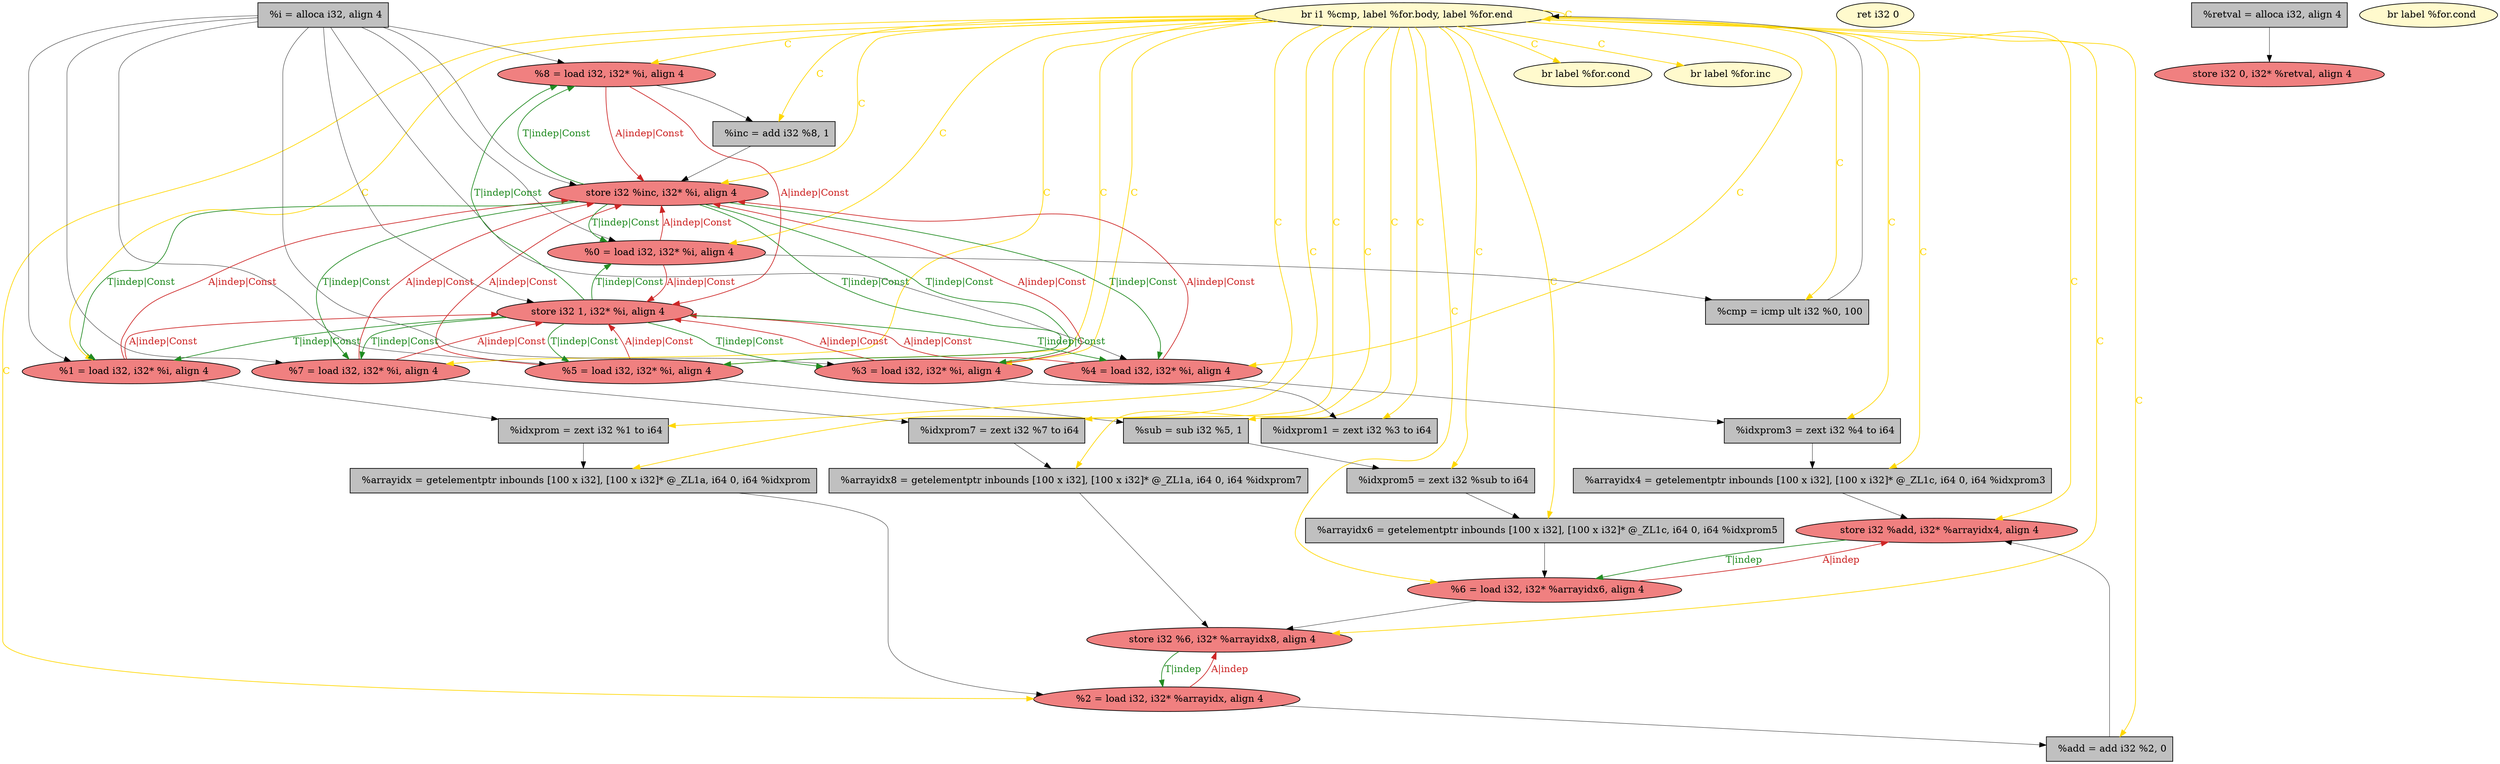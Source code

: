
digraph G {


node30 [fillcolor=grey,label="  %arrayidx4 = getelementptr inbounds [100 x i32], [100 x i32]* @_ZL1c, i64 0, i64 %idxprom3",shape=rectangle,style=filled ]
node28 [fillcolor=lemonchiffon,label="  ret i32 0",shape=ellipse,style=filled ]
node25 [fillcolor=grey,label="  %arrayidx6 = getelementptr inbounds [100 x i32], [100 x i32]* @_ZL1c, i64 0, i64 %idxprom5",shape=rectangle,style=filled ]
node33 [fillcolor=lightcoral,label="  store i32 0, i32* %retval, align 4",shape=ellipse,style=filled ]
node22 [fillcolor=lightcoral,label="  %8 = load i32, i32* %i, align 4",shape=ellipse,style=filled ]
node21 [fillcolor=grey,label="  %idxprom7 = zext i32 %7 to i64",shape=rectangle,style=filled ]
node29 [fillcolor=lightcoral,label="  store i32 %add, i32* %arrayidx4, align 4",shape=ellipse,style=filled ]
node20 [fillcolor=lemonchiffon,label="  br label %for.cond",shape=ellipse,style=filled ]
node19 [fillcolor=grey,label="  %inc = add i32 %8, 1",shape=rectangle,style=filled ]
node18 [fillcolor=lightcoral,label="  store i32 %6, i32* %arrayidx8, align 4",shape=ellipse,style=filled ]
node31 [fillcolor=grey,label="  %idxprom3 = zext i32 %4 to i64",shape=rectangle,style=filled ]
node17 [fillcolor=grey,label="  %idxprom5 = zext i32 %sub to i64",shape=rectangle,style=filled ]
node27 [fillcolor=lightcoral,label="  %5 = load i32, i32* %i, align 4",shape=ellipse,style=filled ]
node16 [fillcolor=grey,label="  %retval = alloca i32, align 4",shape=rectangle,style=filled ]
node4 [fillcolor=lemonchiffon,label="  br i1 %cmp, label %for.body, label %for.end",shape=ellipse,style=filled ]
node8 [fillcolor=grey,label="  %i = alloca i32, align 4",shape=rectangle,style=filled ]
node26 [fillcolor=grey,label="  %sub = sub i32 %5, 1",shape=rectangle,style=filled ]
node15 [fillcolor=lightcoral,label="  %1 = load i32, i32* %i, align 4",shape=ellipse,style=filled ]
node0 [fillcolor=lightcoral,label="  %4 = load i32, i32* %i, align 4",shape=ellipse,style=filled ]
node24 [fillcolor=lightcoral,label="  %7 = load i32, i32* %i, align 4",shape=ellipse,style=filled ]
node11 [fillcolor=lightcoral,label="  %3 = load i32, i32* %i, align 4",shape=ellipse,style=filled ]
node3 [fillcolor=grey,label="  %add = add i32 %2, 0",shape=rectangle,style=filled ]
node2 [fillcolor=grey,label="  %arrayidx8 = getelementptr inbounds [100 x i32], [100 x i32]* @_ZL1a, i64 0, i64 %idxprom7",shape=rectangle,style=filled ]
node32 [fillcolor=lightcoral,label="  store i32 1, i32* %i, align 4",shape=ellipse,style=filled ]
node12 [fillcolor=grey,label="  %cmp = icmp ult i32 %0, 100",shape=rectangle,style=filled ]
node13 [fillcolor=lightcoral,label="  %0 = load i32, i32* %i, align 4",shape=ellipse,style=filled ]
node1 [fillcolor=lemonchiffon,label="  br label %for.cond",shape=ellipse,style=filled ]
node6 [fillcolor=lightcoral,label="  %2 = load i32, i32* %arrayidx, align 4",shape=ellipse,style=filled ]
node14 [fillcolor=lemonchiffon,label="  br label %for.inc",shape=ellipse,style=filled ]
node7 [fillcolor=grey,label="  %arrayidx = getelementptr inbounds [100 x i32], [100 x i32]* @_ZL1a, i64 0, i64 %idxprom",shape=rectangle,style=filled ]
node23 [fillcolor=lightcoral,label="  store i32 %inc, i32* %i, align 4",shape=ellipse,style=filled ]
node9 [fillcolor=grey,label="  %idxprom = zext i32 %1 to i64",shape=rectangle,style=filled ]
node5 [fillcolor=lightcoral,label="  %6 = load i32, i32* %arrayidx6, align 4",shape=ellipse,style=filled ]
node10 [fillcolor=grey,label="  %idxprom1 = zext i32 %3 to i64",shape=rectangle,style=filled ]

node4->node3 [style=solid,color=gold,label="C",penwidth=1.0,fontcolor=gold ]
node0->node32 [style=solid,color=firebrick3,label="A|indep|Const",penwidth=1.0,fontcolor=firebrick3 ]
node32->node0 [style=solid,color=forestgreen,label="T|indep|Const",penwidth=1.0,fontcolor=forestgreen ]
node4->node6 [style=solid,color=gold,label="C",penwidth=1.0,fontcolor=gold ]
node4->node9 [style=solid,color=gold,label="C",penwidth=1.0,fontcolor=gold ]
node4->node13 [style=solid,color=gold,label="C",penwidth=1.0,fontcolor=gold ]
node4->node19 [style=solid,color=gold,label="C",penwidth=1.0,fontcolor=gold ]
node4->node23 [style=solid,color=gold,label="C",penwidth=1.0,fontcolor=gold ]
node12->node4 [style=solid,color=black,label="",penwidth=0.5,fontcolor=black ]
node6->node18 [style=solid,color=firebrick3,label="A|indep",penwidth=1.0,fontcolor=firebrick3 ]
node4->node22 [style=solid,color=gold,label="C",penwidth=1.0,fontcolor=gold ]
node8->node11 [style=solid,color=black,label="",penwidth=0.5,fontcolor=black ]
node27->node23 [style=solid,color=firebrick3,label="A|indep|Const",penwidth=1.0,fontcolor=firebrick3 ]
node5->node29 [style=solid,color=firebrick3,label="A|indep",penwidth=1.0,fontcolor=firebrick3 ]
node11->node32 [style=solid,color=firebrick3,label="A|indep|Const",penwidth=1.0,fontcolor=firebrick3 ]
node8->node22 [style=solid,color=black,label="",penwidth=0.5,fontcolor=black ]
node4->node10 [style=solid,color=gold,label="C",penwidth=1.0,fontcolor=gold ]
node30->node29 [style=solid,color=black,label="",penwidth=0.5,fontcolor=black ]
node0->node31 [style=solid,color=black,label="",penwidth=0.5,fontcolor=black ]
node3->node29 [style=solid,color=black,label="",penwidth=0.5,fontcolor=black ]
node16->node33 [style=solid,color=black,label="",penwidth=0.5,fontcolor=black ]
node4->node26 [style=solid,color=gold,label="C",penwidth=1.0,fontcolor=gold ]
node8->node23 [style=solid,color=black,label="",penwidth=0.5,fontcolor=black ]
node32->node27 [style=solid,color=forestgreen,label="T|indep|Const",penwidth=1.0,fontcolor=forestgreen ]
node15->node9 [style=solid,color=black,label="",penwidth=0.5,fontcolor=black ]
node27->node32 [style=solid,color=firebrick3,label="A|indep|Const",penwidth=1.0,fontcolor=firebrick3 ]
node8->node27 [style=solid,color=black,label="",penwidth=0.5,fontcolor=black ]
node9->node7 [style=solid,color=black,label="",penwidth=0.5,fontcolor=black ]
node4->node20 [style=solid,color=gold,label="C",penwidth=1.0,fontcolor=gold ]
node4->node2 [style=solid,color=gold,label="C",penwidth=1.0,fontcolor=gold ]
node8->node15 [style=solid,color=black,label="",penwidth=0.5,fontcolor=black ]
node23->node22 [style=solid,color=forestgreen,label="T|indep|Const",penwidth=1.0,fontcolor=forestgreen ]
node22->node32 [style=solid,color=firebrick3,label="A|indep|Const",penwidth=1.0,fontcolor=firebrick3 ]
node24->node23 [style=solid,color=firebrick3,label="A|indep|Const",penwidth=1.0,fontcolor=firebrick3 ]
node13->node23 [style=solid,color=firebrick3,label="A|indep|Const",penwidth=1.0,fontcolor=firebrick3 ]
node4->node0 [style=solid,color=gold,label="C",penwidth=1.0,fontcolor=gold ]
node4->node18 [style=solid,color=gold,label="C",penwidth=1.0,fontcolor=gold ]
node8->node32 [style=solid,color=black,label="",penwidth=0.5,fontcolor=black ]
node4->node29 [style=solid,color=gold,label="C",penwidth=1.0,fontcolor=gold ]
node4->node24 [style=solid,color=gold,label="C",penwidth=1.0,fontcolor=gold ]
node23->node27 [style=solid,color=forestgreen,label="T|indep|Const",penwidth=1.0,fontcolor=forestgreen ]
node4->node5 [style=solid,color=gold,label="C",penwidth=1.0,fontcolor=gold ]
node6->node3 [style=solid,color=black,label="",penwidth=0.5,fontcolor=black ]
node4->node31 [style=solid,color=gold,label="C",penwidth=1.0,fontcolor=gold ]
node22->node19 [style=solid,color=black,label="",penwidth=0.5,fontcolor=black ]
node23->node0 [style=solid,color=forestgreen,label="T|indep|Const",penwidth=1.0,fontcolor=forestgreen ]
node0->node23 [style=solid,color=firebrick3,label="A|indep|Const",penwidth=1.0,fontcolor=firebrick3 ]
node17->node25 [style=solid,color=black,label="",penwidth=0.5,fontcolor=black ]
node4->node21 [style=solid,color=gold,label="C",penwidth=1.0,fontcolor=gold ]
node32->node11 [style=solid,color=forestgreen,label="T|indep|Const",penwidth=1.0,fontcolor=forestgreen ]
node23->node24 [style=solid,color=forestgreen,label="T|indep|Const",penwidth=1.0,fontcolor=forestgreen ]
node4->node27 [style=solid,color=gold,label="C",penwidth=1.0,fontcolor=gold ]
node13->node12 [style=solid,color=black,label="",penwidth=0.5,fontcolor=black ]
node4->node11 [style=solid,color=gold,label="C",penwidth=1.0,fontcolor=gold ]
node4->node15 [style=solid,color=gold,label="C",penwidth=1.0,fontcolor=gold ]
node22->node23 [style=solid,color=firebrick3,label="A|indep|Const",penwidth=1.0,fontcolor=firebrick3 ]
node27->node26 [style=solid,color=black,label="",penwidth=0.5,fontcolor=black ]
node8->node24 [style=solid,color=black,label="",penwidth=0.5,fontcolor=black ]
node7->node6 [style=solid,color=black,label="",penwidth=0.5,fontcolor=black ]
node18->node6 [style=solid,color=forestgreen,label="T|indep",penwidth=1.0,fontcolor=forestgreen ]
node5->node18 [style=solid,color=black,label="",penwidth=0.5,fontcolor=black ]
node31->node30 [style=solid,color=black,label="",penwidth=0.5,fontcolor=black ]
node15->node32 [style=solid,color=firebrick3,label="A|indep|Const",penwidth=1.0,fontcolor=firebrick3 ]
node32->node15 [style=solid,color=forestgreen,label="T|indep|Const",penwidth=1.0,fontcolor=forestgreen ]
node4->node14 [style=solid,color=gold,label="C",penwidth=1.0,fontcolor=gold ]
node24->node21 [style=solid,color=black,label="",penwidth=0.5,fontcolor=black ]
node8->node0 [style=solid,color=black,label="",penwidth=0.5,fontcolor=black ]
node32->node22 [style=solid,color=forestgreen,label="T|indep|Const",penwidth=1.0,fontcolor=forestgreen ]
node23->node11 [style=solid,color=forestgreen,label="T|indep|Const",penwidth=1.0,fontcolor=forestgreen ]
node26->node17 [style=solid,color=black,label="",penwidth=0.5,fontcolor=black ]
node19->node23 [style=solid,color=black,label="",penwidth=0.5,fontcolor=black ]
node11->node10 [style=solid,color=black,label="",penwidth=0.5,fontcolor=black ]
node4->node30 [style=solid,color=gold,label="C",penwidth=1.0,fontcolor=gold ]
node4->node17 [style=solid,color=gold,label="C",penwidth=1.0,fontcolor=gold ]
node4->node12 [style=solid,color=gold,label="C",penwidth=1.0,fontcolor=gold ]
node32->node13 [style=solid,color=forestgreen,label="T|indep|Const",penwidth=1.0,fontcolor=forestgreen ]
node29->node5 [style=solid,color=forestgreen,label="T|indep",penwidth=1.0,fontcolor=forestgreen ]
node21->node2 [style=solid,color=black,label="",penwidth=0.5,fontcolor=black ]
node4->node7 [style=solid,color=gold,label="C",penwidth=1.0,fontcolor=gold ]
node23->node15 [style=solid,color=forestgreen,label="T|indep|Const",penwidth=1.0,fontcolor=forestgreen ]
node2->node18 [style=solid,color=black,label="",penwidth=0.5,fontcolor=black ]
node4->node25 [style=solid,color=gold,label="C",penwidth=1.0,fontcolor=gold ]
node15->node23 [style=solid,color=firebrick3,label="A|indep|Const",penwidth=1.0,fontcolor=firebrick3 ]
node24->node32 [style=solid,color=firebrick3,label="A|indep|Const",penwidth=1.0,fontcolor=firebrick3 ]
node4->node4 [style=solid,color=gold,label="C",penwidth=1.0,fontcolor=gold ]
node32->node24 [style=solid,color=forestgreen,label="T|indep|Const",penwidth=1.0,fontcolor=forestgreen ]
node13->node32 [style=solid,color=firebrick3,label="A|indep|Const",penwidth=1.0,fontcolor=firebrick3 ]
node25->node5 [style=solid,color=black,label="",penwidth=0.5,fontcolor=black ]
node8->node13 [style=solid,color=black,label="",penwidth=0.5,fontcolor=black ]
node23->node13 [style=solid,color=forestgreen,label="T|indep|Const",penwidth=1.0,fontcolor=forestgreen ]
node11->node23 [style=solid,color=firebrick3,label="A|indep|Const",penwidth=1.0,fontcolor=firebrick3 ]


}
